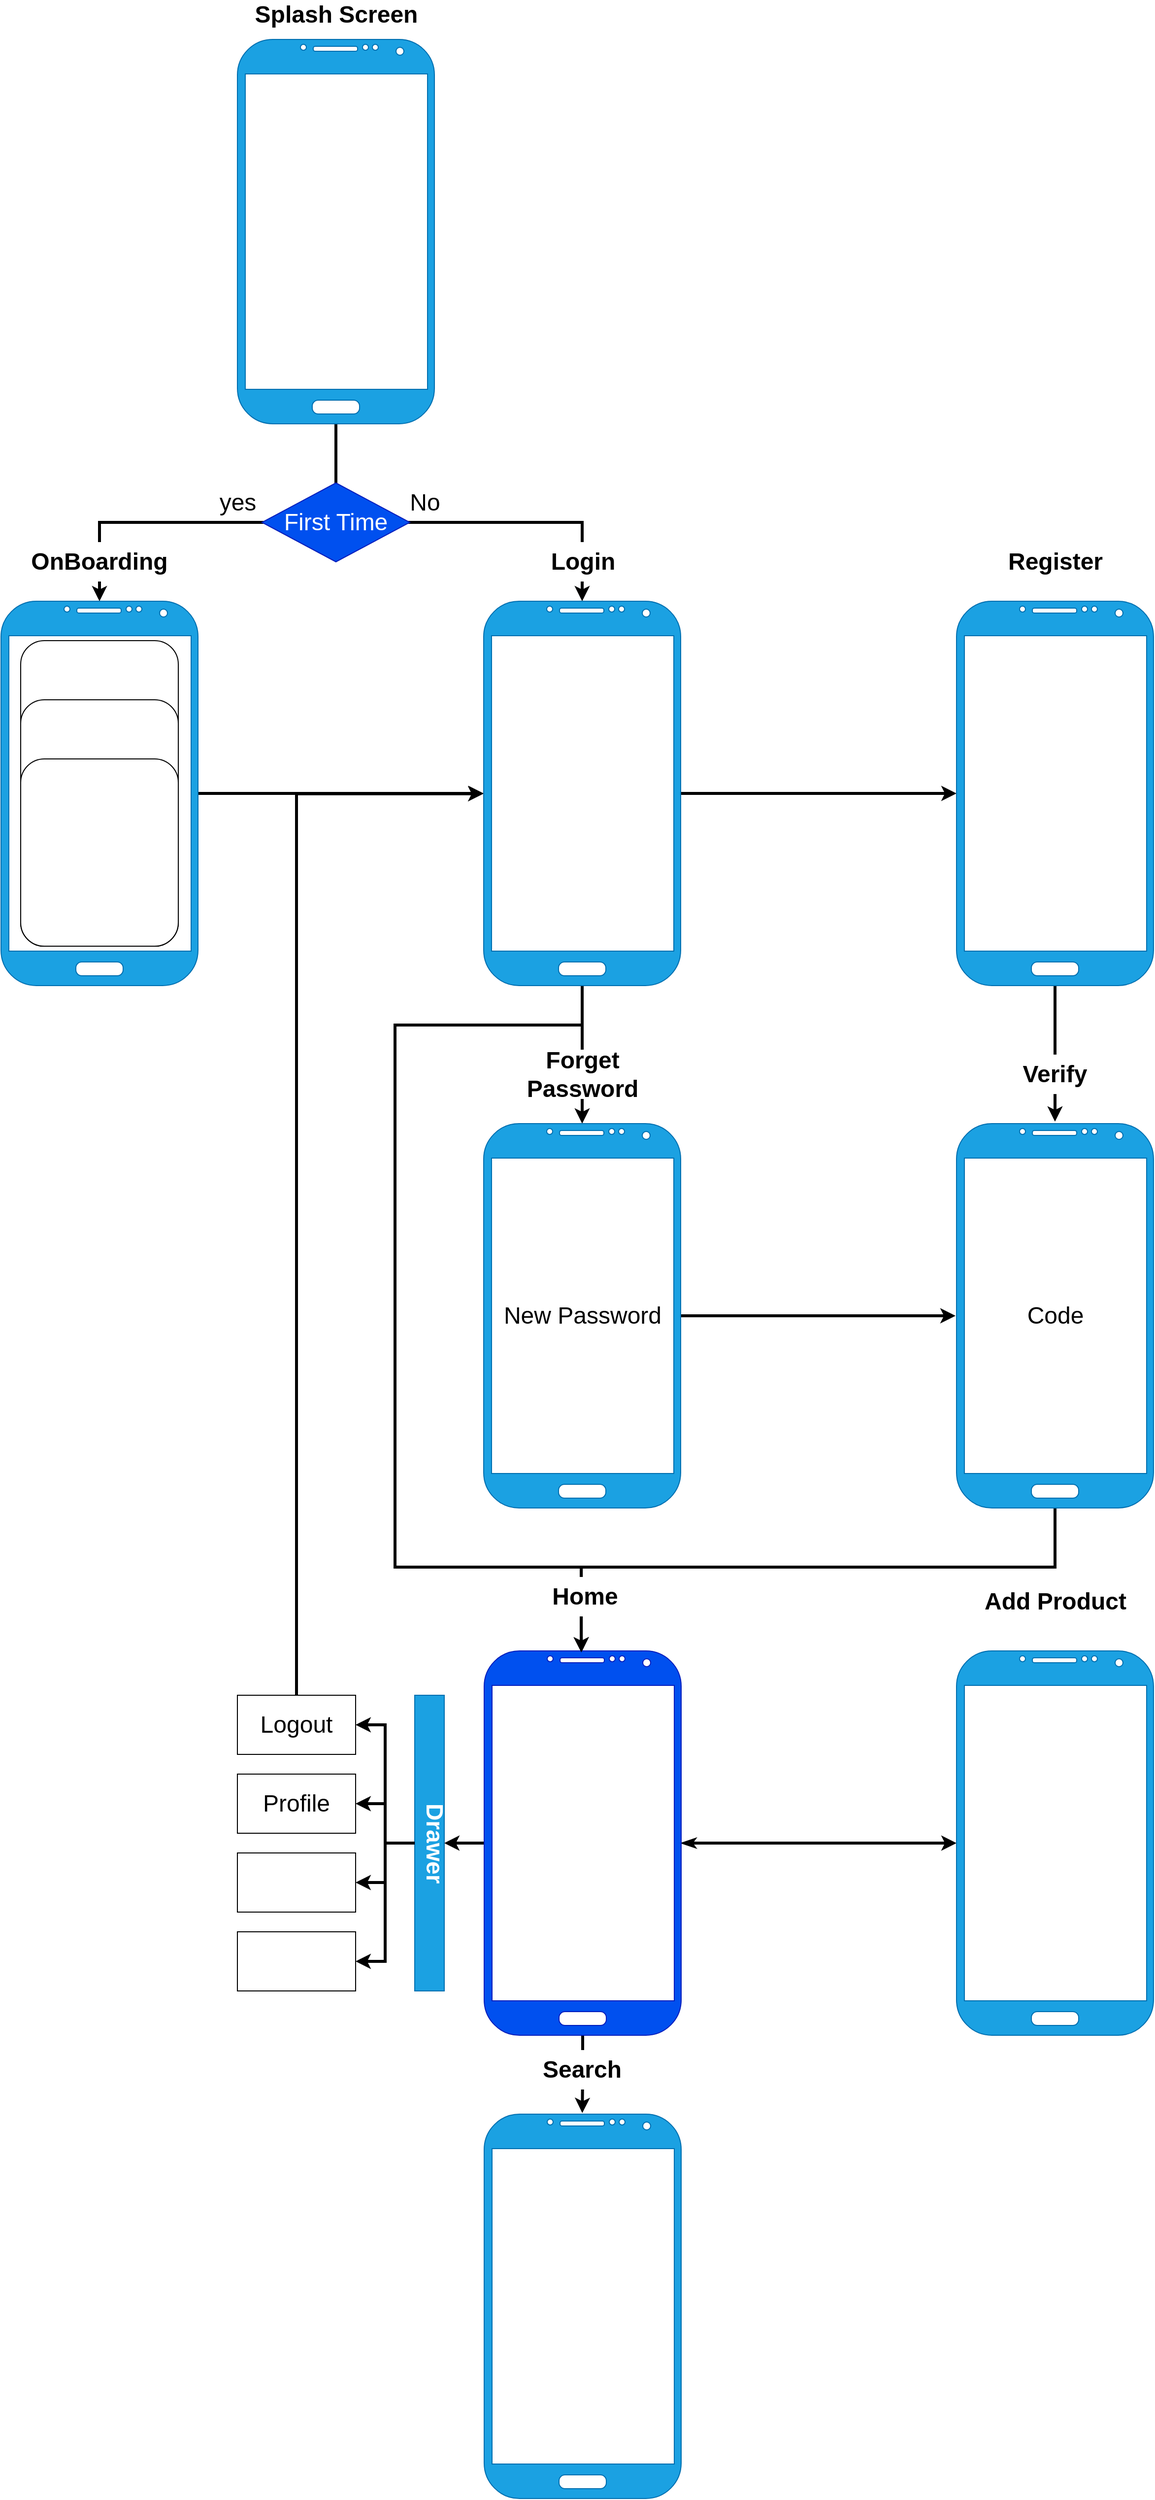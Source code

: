 <mxfile version="15.8.4" type="device"><diagram id="EtVjEJ-b4gVne_3pj-c3" name="Page-1"><mxGraphModel dx="599" dy="2306" grid="1" gridSize="10" guides="1" tooltips="1" connect="1" arrows="1" fold="1" page="1" pageScale="1" pageWidth="1200" pageHeight="1920" math="0" shadow="0"><root><mxCell id="0"/><mxCell id="1" parent="0"/><mxCell id="OVq8gaDZEWCVUlRlbPW3-7" style="edgeStyle=orthogonalEdgeStyle;orthogonalLoop=1;jettySize=auto;html=1;fontSize=16;strokeWidth=3;rounded=0;" parent="1" source="OVq8gaDZEWCVUlRlbPW3-1" target="OVq8gaDZEWCVUlRlbPW3-6" edge="1"><mxGeometry relative="1" as="geometry"/></mxCell><mxCell id="R-u3Dufcoq6IWOHgADUn-44" value="" style="edgeStyle=orthogonalEdgeStyle;orthogonalLoop=1;jettySize=auto;html=1;fontSize=24;startArrow=classic;startFill=1;endArrow=none;endFill=0;strokeWidth=3;rounded=0;" edge="1" parent="1" source="OVq8gaDZEWCVUlRlbPW3-1" target="R-u3Dufcoq6IWOHgADUn-43"><mxGeometry relative="1" as="geometry"><Array as="points"><mxPoint x="110" y="-40"/><mxPoint x="350" y="-40"/></Array></mxGeometry></mxCell><mxCell id="OVq8gaDZEWCVUlRlbPW3-1" value="" style="verticalLabelPosition=bottom;verticalAlign=top;html=1;shadow=0;dashed=0;strokeWidth=1;shape=mxgraph.android.phone2;strokeColor=#006EAF;fillColor=#1ba1e2;fontColor=#ffffff;rounded=0;" parent="1" vertex="1"><mxGeometry x="10" y="40" width="200" height="390" as="geometry"/></mxCell><mxCell id="OVq8gaDZEWCVUlRlbPW3-3" value="" style="whiteSpace=wrap;html=1;fontSize=16;rounded=1;" parent="1" vertex="1"><mxGeometry x="30" y="80" width="160" height="310" as="geometry"/></mxCell><mxCell id="OVq8gaDZEWCVUlRlbPW3-4" value="" style="whiteSpace=wrap;html=1;fontSize=16;rounded=1;" parent="1" vertex="1"><mxGeometry x="30" y="140" width="160" height="250" as="geometry"/></mxCell><mxCell id="OVq8gaDZEWCVUlRlbPW3-5" value="" style="whiteSpace=wrap;html=1;fontSize=16;rounded=1;" parent="1" vertex="1"><mxGeometry x="30" y="200" width="160" height="190" as="geometry"/></mxCell><mxCell id="OVq8gaDZEWCVUlRlbPW3-10" style="edgeStyle=orthogonalEdgeStyle;orthogonalLoop=1;jettySize=auto;html=1;fontSize=16;strokeWidth=3;rounded=0;" parent="1" source="OVq8gaDZEWCVUlRlbPW3-6" target="OVq8gaDZEWCVUlRlbPW3-9" edge="1"><mxGeometry relative="1" as="geometry"/></mxCell><mxCell id="R-u3Dufcoq6IWOHgADUn-10" style="edgeStyle=orthogonalEdgeStyle;orthogonalLoop=1;jettySize=auto;html=1;entryX=0.5;entryY=0;entryDx=0;entryDy=0;entryPerimeter=0;fontSize=24;strokeWidth=3;rounded=0;" edge="1" parent="1" source="OVq8gaDZEWCVUlRlbPW3-6" target="R-u3Dufcoq6IWOHgADUn-9"><mxGeometry relative="1" as="geometry"/></mxCell><mxCell id="R-u3Dufcoq6IWOHgADUn-41" style="edgeStyle=orthogonalEdgeStyle;orthogonalLoop=1;jettySize=auto;html=1;fontSize=24;startArrow=none;startFill=0;endArrow=classic;endFill=1;strokeWidth=3;entryX=0.494;entryY=0.004;entryDx=0;entryDy=0;entryPerimeter=0;rounded=0;" edge="1" parent="1" source="OVq8gaDZEWCVUlRlbPW3-6" target="OVq8gaDZEWCVUlRlbPW3-12"><mxGeometry relative="1" as="geometry"><mxPoint x="600" y="1110" as="targetPoint"/><Array as="points"><mxPoint x="600" y="470"/><mxPoint x="410" y="470"/><mxPoint x="410" y="1020"/><mxPoint x="599" y="1020"/><mxPoint x="599" y="1090"/><mxPoint x="599" y="1090"/></Array></mxGeometry></mxCell><mxCell id="R-u3Dufcoq6IWOHgADUn-49" style="edgeStyle=orthogonalEdgeStyle;orthogonalLoop=1;jettySize=auto;html=1;fontSize=24;startArrow=classic;startFill=1;endArrow=none;endFill=0;strokeWidth=3;rounded=0;" edge="1" parent="1" source="OVq8gaDZEWCVUlRlbPW3-6"><mxGeometry relative="1" as="geometry"><mxPoint x="350" y="-140" as="targetPoint"/><Array as="points"><mxPoint x="600" y="-40"/><mxPoint x="350" y="-40"/></Array></mxGeometry></mxCell><mxCell id="OVq8gaDZEWCVUlRlbPW3-6" value="" style="verticalLabelPosition=bottom;verticalAlign=top;html=1;shadow=0;dashed=0;strokeWidth=1;shape=mxgraph.android.phone2;strokeColor=#006EAF;fillColor=#1ba1e2;fontColor=#ffffff;rounded=0;" parent="1" vertex="1"><mxGeometry x="500" y="40" width="200" height="390" as="geometry"/></mxCell><mxCell id="R-u3Dufcoq6IWOHgADUn-2" style="edgeStyle=orthogonalEdgeStyle;orthogonalLoop=1;jettySize=auto;html=1;strokeWidth=3;rounded=0;" edge="1" parent="1" source="OVq8gaDZEWCVUlRlbPW3-9"><mxGeometry relative="1" as="geometry"><mxPoint x="1080" y="568" as="targetPoint"/><Array as="points"><mxPoint x="1080" y="520"/><mxPoint x="1080" y="520"/></Array></mxGeometry></mxCell><mxCell id="OVq8gaDZEWCVUlRlbPW3-9" value="" style="verticalLabelPosition=bottom;verticalAlign=top;html=1;shadow=0;dashed=0;strokeWidth=1;shape=mxgraph.android.phone2;strokeColor=#006EAF;fillColor=#1ba1e2;fontColor=#ffffff;rounded=0;" parent="1" vertex="1"><mxGeometry x="980" y="40" width="200" height="390" as="geometry"/></mxCell><mxCell id="OVq8gaDZEWCVUlRlbPW3-11" value="&lt;font style=&quot;font-size: 24px&quot;&gt;&lt;b&gt;Register&lt;/b&gt;&lt;/font&gt;" style="text;html=1;align=center;verticalAlign=middle;resizable=0;points=[];autosize=1;strokeColor=none;fillColor=none;fontSize=16;rounded=0;" parent="1" vertex="1"><mxGeometry x="1025" y="-15" width="110" height="30" as="geometry"/></mxCell><mxCell id="OVq8gaDZEWCVUlRlbPW3-36" style="edgeStyle=orthogonalEdgeStyle;orthogonalLoop=1;jettySize=auto;html=1;fontSize=24;strokeWidth=3;startArrow=classicThin;startFill=0;rounded=0;" parent="1" source="OVq8gaDZEWCVUlRlbPW3-12" target="OVq8gaDZEWCVUlRlbPW3-34" edge="1"><mxGeometry relative="1" as="geometry"/></mxCell><mxCell id="R-u3Dufcoq6IWOHgADUn-24" value="" style="edgeStyle=orthogonalEdgeStyle;orthogonalLoop=1;jettySize=auto;html=1;fontSize=24;startArrow=none;startFill=0;strokeWidth=3;rounded=0;" edge="1" parent="1" source="OVq8gaDZEWCVUlRlbPW3-12" target="R-u3Dufcoq6IWOHgADUn-23"><mxGeometry relative="1" as="geometry"/></mxCell><mxCell id="R-u3Dufcoq6IWOHgADUn-39" style="edgeStyle=orthogonalEdgeStyle;orthogonalLoop=1;jettySize=auto;html=1;entryX=0.498;entryY=-0.003;entryDx=0;entryDy=0;entryPerimeter=0;fontSize=24;startArrow=none;startFill=0;endArrow=classic;endFill=1;strokeWidth=3;rounded=0;" edge="1" parent="1" source="OVq8gaDZEWCVUlRlbPW3-12" target="R-u3Dufcoq6IWOHgADUn-35"><mxGeometry relative="1" as="geometry"/></mxCell><mxCell id="OVq8gaDZEWCVUlRlbPW3-12" value="" style="verticalLabelPosition=bottom;verticalAlign=top;html=1;shadow=0;dashed=0;strokeWidth=1;shape=mxgraph.android.phone2;strokeColor=#001DBC;fillColor=#0050ef;fontColor=#ffffff;rounded=0;" parent="1" vertex="1"><mxGeometry x="500.5" y="1105" width="200" height="390" as="geometry"/></mxCell><mxCell id="OVq8gaDZEWCVUlRlbPW3-34" value="" style="verticalLabelPosition=bottom;verticalAlign=top;html=1;shadow=0;dashed=0;strokeWidth=1;shape=mxgraph.android.phone2;strokeColor=#006EAF;fillColor=#1ba1e2;fontColor=#ffffff;rounded=0;" parent="1" vertex="1"><mxGeometry x="980" y="1105" width="200" height="390" as="geometry"/></mxCell><mxCell id="OVq8gaDZEWCVUlRlbPW3-37" value="&lt;b&gt;Add Product&lt;/b&gt;" style="text;html=1;align=center;verticalAlign=middle;resizable=0;points=[];autosize=1;strokeColor=none;fillColor=none;fontSize=24;rounded=0;" parent="1" vertex="1"><mxGeometry x="1000" y="1040" width="160" height="30" as="geometry"/></mxCell><mxCell id="R-u3Dufcoq6IWOHgADUn-16" style="edgeStyle=orthogonalEdgeStyle;orthogonalLoop=1;jettySize=auto;html=1;entryX=0.493;entryY=0.004;entryDx=0;entryDy=0;entryPerimeter=0;fontSize=24;strokeWidth=3;rounded=0;" edge="1" parent="1" source="R-u3Dufcoq6IWOHgADUn-1" target="OVq8gaDZEWCVUlRlbPW3-12"><mxGeometry relative="1" as="geometry"><Array as="points"><mxPoint x="1080" y="1020"/><mxPoint x="599" y="1020"/></Array></mxGeometry></mxCell><mxCell id="R-u3Dufcoq6IWOHgADUn-1" value="" style="verticalLabelPosition=bottom;verticalAlign=top;html=1;shadow=0;dashed=0;strokeWidth=1;shape=mxgraph.android.phone2;strokeColor=#006EAF;fillColor=#1ba1e2;fontColor=#ffffff;rounded=0;" vertex="1" parent="1"><mxGeometry x="980" y="570" width="200" height="390" as="geometry"/></mxCell><mxCell id="R-u3Dufcoq6IWOHgADUn-3" value="&lt;font style=&quot;font-size: 24px&quot;&gt;&lt;b&gt;Verify&lt;/b&gt;&lt;/font&gt;" style="whiteSpace=wrap;html=1;strokeColor=none;rounded=0;" vertex="1" parent="1"><mxGeometry x="1030" y="500" width="100" height="40" as="geometry"/></mxCell><mxCell id="R-u3Dufcoq6IWOHgADUn-15" style="edgeStyle=orthogonalEdgeStyle;orthogonalLoop=1;jettySize=auto;html=1;entryX=-0.005;entryY=0.5;entryDx=0;entryDy=0;entryPerimeter=0;fontSize=24;strokeWidth=3;rounded=0;" edge="1" parent="1" source="R-u3Dufcoq6IWOHgADUn-9" target="R-u3Dufcoq6IWOHgADUn-1"><mxGeometry relative="1" as="geometry"/></mxCell><mxCell id="R-u3Dufcoq6IWOHgADUn-9" value="" style="verticalLabelPosition=bottom;verticalAlign=top;html=1;shadow=0;dashed=0;strokeWidth=1;shape=mxgraph.android.phone2;strokeColor=#006EAF;fillColor=#1ba1e2;fontColor=#ffffff;rounded=0;" vertex="1" parent="1"><mxGeometry x="500" y="570" width="200" height="390" as="geometry"/></mxCell><mxCell id="R-u3Dufcoq6IWOHgADUn-14" value="&lt;b&gt;Forget Password&lt;/b&gt;" style="whiteSpace=wrap;html=1;fontSize=24;strokeColor=none;rounded=0;" vertex="1" parent="1"><mxGeometry x="543" y="495" width="115" height="50" as="geometry"/></mxCell><mxCell id="R-u3Dufcoq6IWOHgADUn-17" value="&lt;b&gt;Home&lt;/b&gt;" style="whiteSpace=wrap;html=1;fontSize=24;strokeColor=none;rounded=0;" vertex="1" parent="1"><mxGeometry x="548" y="1030" width="110" height="40" as="geometry"/></mxCell><mxCell id="R-u3Dufcoq6IWOHgADUn-18" value="New Password" style="text;html=1;align=center;verticalAlign=middle;resizable=0;points=[];autosize=1;strokeColor=none;fillColor=none;fontSize=24;rounded=0;" vertex="1" parent="1"><mxGeometry x="510" y="750" width="180" height="30" as="geometry"/></mxCell><mxCell id="R-u3Dufcoq6IWOHgADUn-19" value="Code" style="text;html=1;align=center;verticalAlign=middle;resizable=0;points=[];autosize=1;strokeColor=none;fillColor=none;fontSize=24;rounded=0;" vertex="1" parent="1"><mxGeometry x="1045" y="750" width="70" height="30" as="geometry"/></mxCell><mxCell id="R-u3Dufcoq6IWOHgADUn-23" value="" style="whiteSpace=wrap;html=1;shadow=0;dashed=0;fontColor=#ffffff;verticalAlign=top;strokeColor=#006EAF;strokeWidth=1;fillColor=#1ba1e2;rounded=0;" vertex="1" parent="1"><mxGeometry x="430" y="1150" width="30" height="300" as="geometry"/></mxCell><mxCell id="R-u3Dufcoq6IWOHgADUn-30" style="edgeStyle=orthogonalEdgeStyle;orthogonalLoop=1;jettySize=auto;html=1;fontSize=24;startArrow=classic;startFill=1;strokeWidth=3;endArrow=none;endFill=0;rounded=0;" edge="1" parent="1" source="R-u3Dufcoq6IWOHgADUn-25" target="R-u3Dufcoq6IWOHgADUn-23"><mxGeometry relative="1" as="geometry"/></mxCell><mxCell id="R-u3Dufcoq6IWOHgADUn-25" value="Logout" style="whiteSpace=wrap;html=1;fontSize=24;rounded=0;" vertex="1" parent="1"><mxGeometry x="250" y="1150" width="120" height="60" as="geometry"/></mxCell><mxCell id="R-u3Dufcoq6IWOHgADUn-31" style="edgeStyle=orthogonalEdgeStyle;orthogonalLoop=1;jettySize=auto;html=1;entryX=0;entryY=0.5;entryDx=0;entryDy=0;fontSize=24;startArrow=classic;startFill=1;endArrow=none;endFill=0;strokeWidth=3;rounded=0;" edge="1" parent="1" source="R-u3Dufcoq6IWOHgADUn-26" target="R-u3Dufcoq6IWOHgADUn-23"><mxGeometry relative="1" as="geometry"/></mxCell><mxCell id="R-u3Dufcoq6IWOHgADUn-26" value="Profile" style="whiteSpace=wrap;html=1;fontSize=24;rounded=0;" vertex="1" parent="1"><mxGeometry x="250" y="1230" width="120" height="60" as="geometry"/></mxCell><mxCell id="R-u3Dufcoq6IWOHgADUn-32" style="edgeStyle=orthogonalEdgeStyle;orthogonalLoop=1;jettySize=auto;html=1;entryX=0;entryY=0.5;entryDx=0;entryDy=0;fontSize=24;startArrow=classic;startFill=1;endArrow=none;endFill=0;strokeWidth=3;rounded=0;" edge="1" parent="1" source="R-u3Dufcoq6IWOHgADUn-28" target="R-u3Dufcoq6IWOHgADUn-23"><mxGeometry relative="1" as="geometry"/></mxCell><mxCell id="R-u3Dufcoq6IWOHgADUn-28" value="" style="whiteSpace=wrap;html=1;fontSize=24;rounded=0;" vertex="1" parent="1"><mxGeometry x="250" y="1310" width="120" height="60" as="geometry"/></mxCell><mxCell id="R-u3Dufcoq6IWOHgADUn-33" style="edgeStyle=orthogonalEdgeStyle;orthogonalLoop=1;jettySize=auto;html=1;entryX=0;entryY=0.5;entryDx=0;entryDy=0;fontSize=24;startArrow=classic;startFill=1;endArrow=none;endFill=0;strokeWidth=3;rounded=0;" edge="1" parent="1" source="R-u3Dufcoq6IWOHgADUn-29" target="R-u3Dufcoq6IWOHgADUn-23"><mxGeometry relative="1" as="geometry"/></mxCell><mxCell id="R-u3Dufcoq6IWOHgADUn-57" style="edgeStyle=orthogonalEdgeStyle;orthogonalLoop=1;jettySize=auto;html=1;entryX=-0.002;entryY=0.501;entryDx=0;entryDy=0;entryPerimeter=0;fontSize=24;startArrow=none;startFill=0;endArrow=classic;endFill=1;strokeWidth=3;exitX=0.5;exitY=0;exitDx=0;exitDy=0;rounded=0;" edge="1" parent="1" source="R-u3Dufcoq6IWOHgADUn-25" target="OVq8gaDZEWCVUlRlbPW3-6"><mxGeometry relative="1" as="geometry"><Array as="points"><mxPoint x="310" y="235"/></Array></mxGeometry></mxCell><mxCell id="R-u3Dufcoq6IWOHgADUn-29" value="" style="whiteSpace=wrap;html=1;fontSize=24;rounded=0;" vertex="1" parent="1"><mxGeometry x="250" y="1390" width="120" height="60" as="geometry"/></mxCell><mxCell id="R-u3Dufcoq6IWOHgADUn-35" value="" style="verticalLabelPosition=bottom;verticalAlign=top;html=1;shadow=0;dashed=0;strokeWidth=1;shape=mxgraph.android.phone2;strokeColor=#006EAF;fillColor=#1ba1e2;fontColor=#ffffff;rounded=0;" vertex="1" parent="1"><mxGeometry x="500.5" y="1575" width="200" height="390" as="geometry"/></mxCell><mxCell id="R-u3Dufcoq6IWOHgADUn-40" value="&lt;b&gt;Search&lt;/b&gt;" style="whiteSpace=wrap;html=1;fontSize=24;strokeColor=none;rounded=0;" vertex="1" parent="1"><mxGeometry x="540" y="1510" width="120" height="40" as="geometry"/></mxCell><mxCell id="R-u3Dufcoq6IWOHgADUn-43" value="" style="verticalLabelPosition=bottom;verticalAlign=top;html=1;shadow=0;dashed=0;strokeWidth=1;shape=mxgraph.android.phone2;strokeColor=#006EAF;fillColor=#1ba1e2;fontColor=#ffffff;rounded=0;" vertex="1" parent="1"><mxGeometry x="250" y="-530" width="200" height="390" as="geometry"/></mxCell><mxCell id="R-u3Dufcoq6IWOHgADUn-45" value="&lt;b&gt;OnBoarding&lt;/b&gt;" style="whiteSpace=wrap;html=1;fontSize=24;strokeColor=none;rounded=0;" vertex="1" parent="1"><mxGeometry x="35" y="-20" width="150" height="40" as="geometry"/></mxCell><mxCell id="R-u3Dufcoq6IWOHgADUn-50" value="&lt;b&gt;Login&lt;/b&gt;" style="whiteSpace=wrap;html=1;fontSize=24;strokeColor=none;rounded=0;" vertex="1" parent="1"><mxGeometry x="540.5" y="-20" width="120" height="40" as="geometry"/></mxCell><mxCell id="R-u3Dufcoq6IWOHgADUn-52" value="&lt;b&gt;Splash Screen&lt;/b&gt;" style="text;html=1;align=center;verticalAlign=middle;resizable=0;points=[];autosize=1;strokeColor=none;fillColor=none;fontSize=24;rounded=0;" vertex="1" parent="1"><mxGeometry x="260" y="-570" width="180" height="30" as="geometry"/></mxCell><mxCell id="R-u3Dufcoq6IWOHgADUn-53" value="First Time" style="rhombus;whiteSpace=wrap;html=1;fontSize=24;rounded=0;fillColor=#0050ef;fontColor=#ffffff;strokeColor=#001DBC;" vertex="1" parent="1"><mxGeometry x="275" y="-80" width="150" height="80" as="geometry"/></mxCell><mxCell id="R-u3Dufcoq6IWOHgADUn-54" value="yes" style="text;html=1;align=center;verticalAlign=middle;resizable=0;points=[];autosize=1;strokeColor=none;fillColor=none;fontSize=24;rounded=0;" vertex="1" parent="1"><mxGeometry x="225" y="-75" width="50" height="30" as="geometry"/></mxCell><mxCell id="R-u3Dufcoq6IWOHgADUn-55" value="No" style="text;html=1;align=center;verticalAlign=middle;resizable=0;points=[];autosize=1;strokeColor=none;fillColor=none;fontSize=24;rounded=0;" vertex="1" parent="1"><mxGeometry x="415" y="-75" width="50" height="30" as="geometry"/></mxCell><mxCell id="R-u3Dufcoq6IWOHgADUn-58" value="&lt;b&gt;&lt;font color=&quot;#ffffff&quot;&gt;Drawer&lt;/font&gt;&lt;/b&gt;" style="text;html=1;align=center;verticalAlign=middle;resizable=0;points=[];autosize=1;strokeColor=none;fillColor=none;fontSize=24;rotation=90;rounded=0;" vertex="1" parent="1"><mxGeometry x="400" y="1285" width="100" height="30" as="geometry"/></mxCell></root></mxGraphModel></diagram></mxfile>